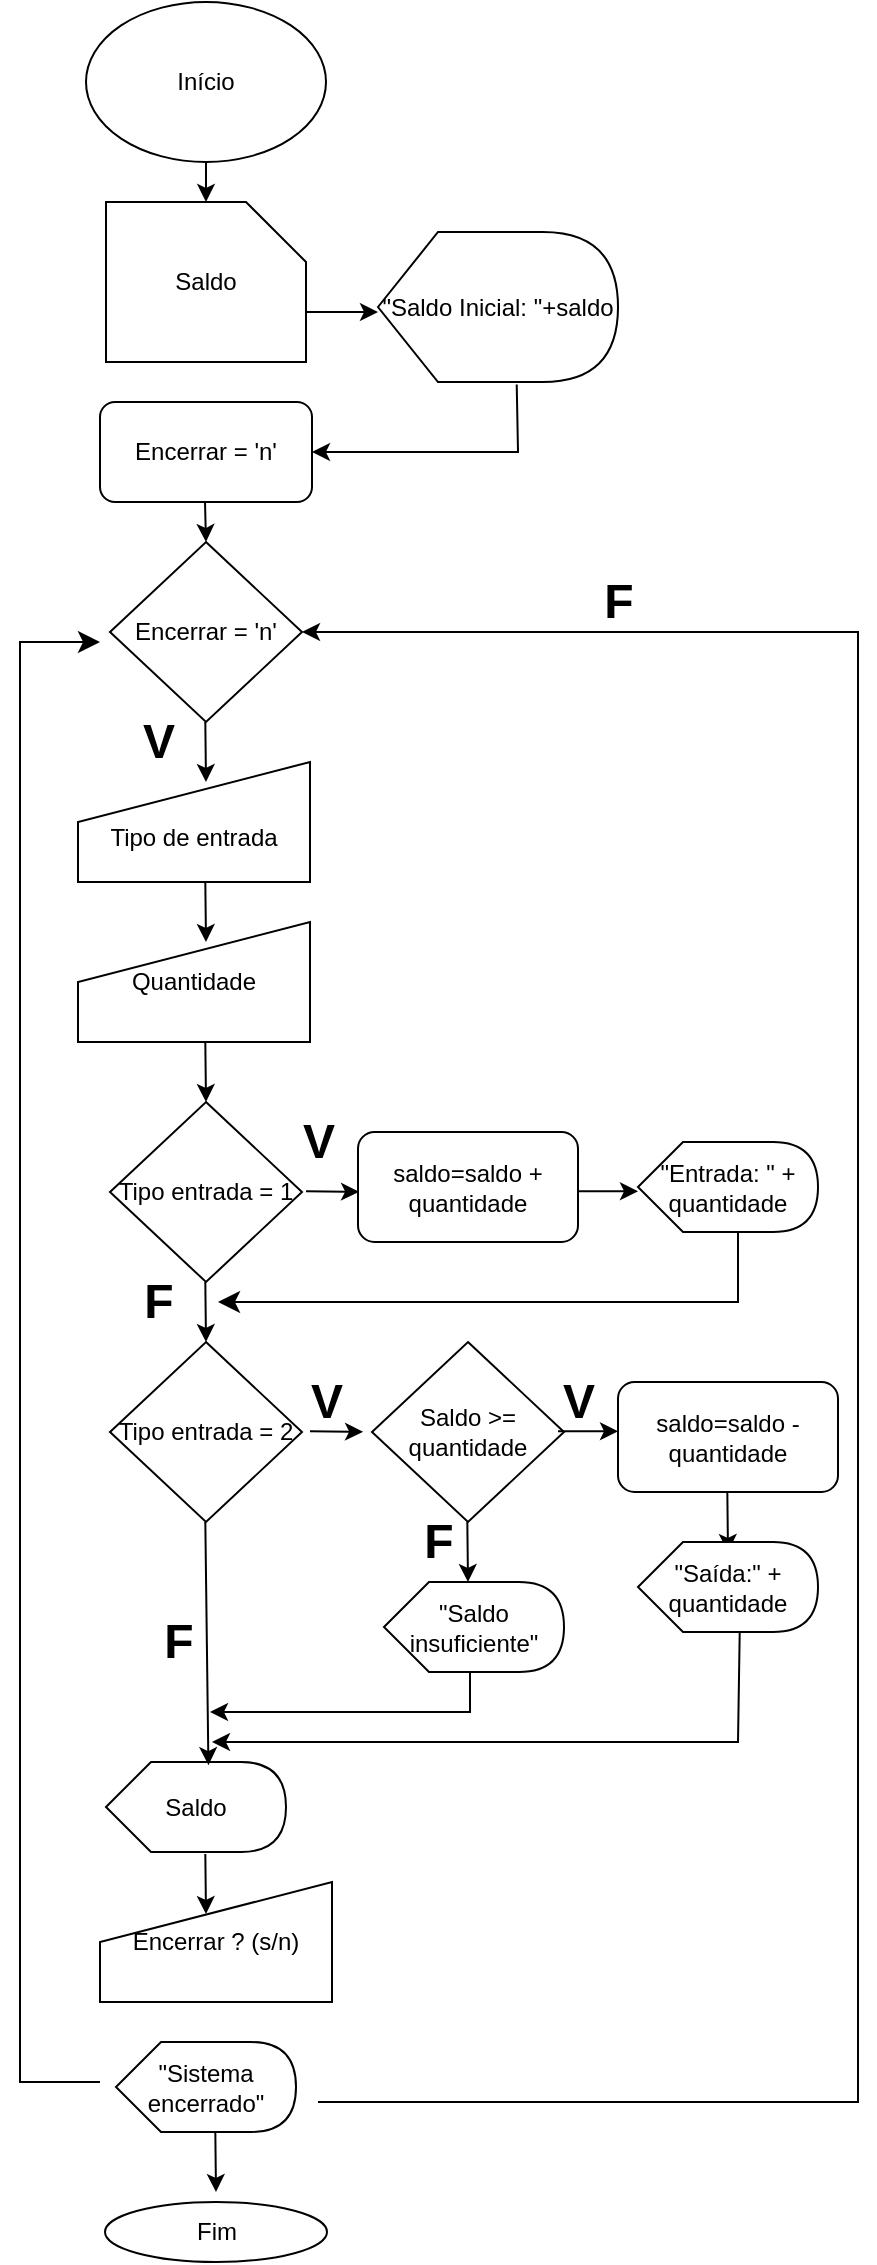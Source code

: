 <mxfile version="20.8.13" type="device"><diagram name="Página-1" id="epPxfC_bM-klKE0wkO6K"><mxGraphModel dx="933" dy="329" grid="1" gridSize="10" guides="1" tooltips="1" connect="1" arrows="1" fold="1" page="1" pageScale="1" pageWidth="827" pageHeight="1169" math="0" shadow="0"><root><mxCell id="0"/><mxCell id="1" parent="0"/><mxCell id="-RoiwP5ysMmHTHWir22J-1" value="Início" style="ellipse;whiteSpace=wrap;html=1;" vertex="1" parent="1"><mxGeometry x="294" y="240" width="120" height="80" as="geometry"/></mxCell><mxCell id="-RoiwP5ysMmHTHWir22J-5" value="" style="endArrow=classic;html=1;rounded=0;exitX=0.5;exitY=1;exitDx=0;exitDy=0;" edge="1" parent="1" source="-RoiwP5ysMmHTHWir22J-1"><mxGeometry width="50" height="50" relative="1" as="geometry"><mxPoint x="390" y="460" as="sourcePoint"/><mxPoint x="354" y="340" as="targetPoint"/></mxGeometry></mxCell><mxCell id="-RoiwP5ysMmHTHWir22J-6" value="Saldo" style="shape=card;whiteSpace=wrap;html=1;direction=south;" vertex="1" parent="1"><mxGeometry x="304" y="340" width="100" height="80" as="geometry"/></mxCell><mxCell id="-RoiwP5ysMmHTHWir22J-7" value="" style="endArrow=classic;html=1;rounded=0;exitX=0;exitY=0;exitDx=55;exitDy=0;exitPerimeter=0;" edge="1" parent="1" source="-RoiwP5ysMmHTHWir22J-6"><mxGeometry width="50" height="50" relative="1" as="geometry"><mxPoint x="410" y="390" as="sourcePoint"/><mxPoint x="440" y="395" as="targetPoint"/></mxGeometry></mxCell><mxCell id="-RoiwP5ysMmHTHWir22J-8" value="&quot;Saldo Inicial: &quot;+saldo" style="shape=display;whiteSpace=wrap;html=1;" vertex="1" parent="1"><mxGeometry x="440" y="355" width="120" height="75" as="geometry"/></mxCell><mxCell id="-RoiwP5ysMmHTHWir22J-12" value="" style="endArrow=classic;html=1;rounded=0;exitX=0.578;exitY=1.016;exitDx=0;exitDy=0;exitPerimeter=0;" edge="1" parent="1" source="-RoiwP5ysMmHTHWir22J-8" target="-RoiwP5ysMmHTHWir22J-13"><mxGeometry width="50" height="50" relative="1" as="geometry"><mxPoint x="510" y="420" as="sourcePoint"/><mxPoint x="360" y="480" as="targetPoint"/><Array as="points"><mxPoint x="510" y="465"/></Array></mxGeometry></mxCell><mxCell id="-RoiwP5ysMmHTHWir22J-13" value="Encerrar = 'n'" style="rounded=1;whiteSpace=wrap;html=1;" vertex="1" parent="1"><mxGeometry x="301" y="440" width="106" height="50" as="geometry"/></mxCell><mxCell id="-RoiwP5ysMmHTHWir22J-14" value="" style="endArrow=classic;html=1;rounded=0;" edge="1" parent="1"><mxGeometry width="50" height="50" relative="1" as="geometry"><mxPoint x="353.5" y="490" as="sourcePoint"/><mxPoint x="354" y="510" as="targetPoint"/></mxGeometry></mxCell><mxCell id="-RoiwP5ysMmHTHWir22J-17" value="Encerrar = 'n'" style="rhombus;whiteSpace=wrap;html=1;" vertex="1" parent="1"><mxGeometry x="306" y="510" width="96" height="90" as="geometry"/></mxCell><mxCell id="-RoiwP5ysMmHTHWir22J-18" value="&lt;br&gt;Tipo de entrada" style="shape=manualInput;whiteSpace=wrap;html=1;" vertex="1" parent="1"><mxGeometry x="290" y="620" width="116" height="60" as="geometry"/></mxCell><mxCell id="-RoiwP5ysMmHTHWir22J-21" value="" style="endArrow=classic;html=1;rounded=0;" edge="1" parent="1"><mxGeometry width="50" height="50" relative="1" as="geometry"><mxPoint x="353.66" y="600" as="sourcePoint"/><mxPoint x="354" y="630" as="targetPoint"/></mxGeometry></mxCell><mxCell id="-RoiwP5ysMmHTHWir22J-22" value="Quantidade" style="shape=manualInput;whiteSpace=wrap;html=1;" vertex="1" parent="1"><mxGeometry x="290" y="700" width="116" height="60" as="geometry"/></mxCell><mxCell id="-RoiwP5ysMmHTHWir22J-24" value="" style="endArrow=classic;html=1;rounded=0;" edge="1" parent="1"><mxGeometry width="50" height="50" relative="1" as="geometry"><mxPoint x="353.66" y="680" as="sourcePoint"/><mxPoint x="354" y="710" as="targetPoint"/></mxGeometry></mxCell><mxCell id="-RoiwP5ysMmHTHWir22J-25" value="Tipo entrada = 1" style="rhombus;whiteSpace=wrap;html=1;" vertex="1" parent="1"><mxGeometry x="306" y="790" width="96" height="90" as="geometry"/></mxCell><mxCell id="-RoiwP5ysMmHTHWir22J-27" value="" style="endArrow=classic;html=1;rounded=0;" edge="1" parent="1"><mxGeometry width="50" height="50" relative="1" as="geometry"><mxPoint x="353.66" y="760" as="sourcePoint"/><mxPoint x="354" y="790" as="targetPoint"/></mxGeometry></mxCell><mxCell id="-RoiwP5ysMmHTHWir22J-28" value="Tipo entrada = 2" style="rhombus;whiteSpace=wrap;html=1;" vertex="1" parent="1"><mxGeometry x="306" y="910" width="96" height="90" as="geometry"/></mxCell><mxCell id="-RoiwP5ysMmHTHWir22J-29" value="" style="endArrow=classic;html=1;rounded=0;" edge="1" parent="1"><mxGeometry width="50" height="50" relative="1" as="geometry"><mxPoint x="353.66" y="880" as="sourcePoint"/><mxPoint x="354" y="910" as="targetPoint"/></mxGeometry></mxCell><mxCell id="-RoiwP5ysMmHTHWir22J-30" value="saldo=saldo + quantidade" style="rounded=1;whiteSpace=wrap;html=1;" vertex="1" parent="1"><mxGeometry x="430" y="805" width="110" height="55" as="geometry"/></mxCell><mxCell id="-RoiwP5ysMmHTHWir22J-31" value="" style="endArrow=classic;html=1;rounded=0;entryX=-0.029;entryY=0.587;entryDx=0;entryDy=0;entryPerimeter=0;" edge="1" parent="1"><mxGeometry width="50" height="50" relative="1" as="geometry"><mxPoint x="404" y="834.66" as="sourcePoint"/><mxPoint x="430.52" y="834.88" as="targetPoint"/></mxGeometry></mxCell><mxCell id="-RoiwP5ysMmHTHWir22J-32" value="" style="endArrow=classic;html=1;rounded=0;" edge="1" parent="1"><mxGeometry width="50" height="50" relative="1" as="geometry"><mxPoint x="540" y="834.66" as="sourcePoint"/><mxPoint x="570" y="834.66" as="targetPoint"/></mxGeometry></mxCell><mxCell id="-RoiwP5ysMmHTHWir22J-33" value="&quot;Entrada: &quot; + quantidade" style="shape=display;whiteSpace=wrap;html=1;" vertex="1" parent="1"><mxGeometry x="570" y="810" width="90" height="45" as="geometry"/></mxCell><mxCell id="-RoiwP5ysMmHTHWir22J-34" value="Saldo &amp;gt;= quantidade" style="rhombus;whiteSpace=wrap;html=1;" vertex="1" parent="1"><mxGeometry x="437" y="910" width="96" height="90" as="geometry"/></mxCell><mxCell id="-RoiwP5ysMmHTHWir22J-35" value="saldo=saldo - quantidade" style="rounded=1;whiteSpace=wrap;html=1;" vertex="1" parent="1"><mxGeometry x="560" y="930" width="110" height="55" as="geometry"/></mxCell><mxCell id="-RoiwP5ysMmHTHWir22J-37" value="" style="endArrow=classic;html=1;rounded=0;" edge="1" parent="1"><mxGeometry width="50" height="50" relative="1" as="geometry"><mxPoint x="530" y="954.66" as="sourcePoint"/><mxPoint x="560" y="954.66" as="targetPoint"/></mxGeometry></mxCell><mxCell id="-RoiwP5ysMmHTHWir22J-38" value="" style="endArrow=classic;html=1;rounded=0;entryX=-0.029;entryY=0.587;entryDx=0;entryDy=0;entryPerimeter=0;" edge="1" parent="1"><mxGeometry width="50" height="50" relative="1" as="geometry"><mxPoint x="406" y="954.66" as="sourcePoint"/><mxPoint x="432.52" y="954.88" as="targetPoint"/></mxGeometry></mxCell><mxCell id="-RoiwP5ysMmHTHWir22J-39" value="" style="endArrow=classic;html=1;rounded=0;" edge="1" parent="1"><mxGeometry width="50" height="50" relative="1" as="geometry"><mxPoint x="614.66" y="985" as="sourcePoint"/><mxPoint x="615" y="1015" as="targetPoint"/></mxGeometry></mxCell><mxCell id="-RoiwP5ysMmHTHWir22J-40" value="&quot;Saída:&quot; + quantidade" style="shape=display;whiteSpace=wrap;html=1;" vertex="1" parent="1"><mxGeometry x="570" y="1010" width="90" height="45" as="geometry"/></mxCell><mxCell id="-RoiwP5ysMmHTHWir22J-42" value="" style="endArrow=classic;html=1;rounded=0;" edge="1" parent="1"><mxGeometry width="50" height="50" relative="1" as="geometry"><mxPoint x="484.66" y="1000" as="sourcePoint"/><mxPoint x="485" y="1030" as="targetPoint"/></mxGeometry></mxCell><mxCell id="-RoiwP5ysMmHTHWir22J-43" value="&quot;Saldo insuficiente&quot;" style="shape=display;whiteSpace=wrap;html=1;" vertex="1" parent="1"><mxGeometry x="443" y="1030" width="90" height="45" as="geometry"/></mxCell><mxCell id="-RoiwP5ysMmHTHWir22J-44" value="Saldo" style="shape=display;whiteSpace=wrap;html=1;" vertex="1" parent="1"><mxGeometry x="304" y="1120" width="90" height="45" as="geometry"/></mxCell><mxCell id="-RoiwP5ysMmHTHWir22J-45" value="" style="endArrow=classic;html=1;rounded=0;entryX=0.569;entryY=0.035;entryDx=0;entryDy=0;entryPerimeter=0;" edge="1" parent="1" target="-RoiwP5ysMmHTHWir22J-44"><mxGeometry width="50" height="50" relative="1" as="geometry"><mxPoint x="353.66" y="1000" as="sourcePoint"/><mxPoint x="354" y="1030" as="targetPoint"/></mxGeometry></mxCell><mxCell id="-RoiwP5ysMmHTHWir22J-46" value="Encerrar ? (s/n)" style="shape=manualInput;whiteSpace=wrap;html=1;" vertex="1" parent="1"><mxGeometry x="301" y="1180" width="116" height="60" as="geometry"/></mxCell><mxCell id="-RoiwP5ysMmHTHWir22J-48" value="" style="endArrow=classic;html=1;rounded=0;" edge="1" parent="1"><mxGeometry width="50" height="50" relative="1" as="geometry"><mxPoint x="353.66" y="1166" as="sourcePoint"/><mxPoint x="354" y="1196" as="targetPoint"/></mxGeometry></mxCell><mxCell id="-RoiwP5ysMmHTHWir22J-49" value="&quot;Sistema encerrado&quot;" style="shape=display;whiteSpace=wrap;html=1;" vertex="1" parent="1"><mxGeometry x="309" y="1260" width="90" height="45" as="geometry"/></mxCell><mxCell id="-RoiwP5ysMmHTHWir22J-51" value="" style="endArrow=classic;html=1;rounded=0;" edge="1" parent="1"><mxGeometry width="50" height="50" relative="1" as="geometry"><mxPoint x="358.66" y="1305" as="sourcePoint"/><mxPoint x="359" y="1335" as="targetPoint"/></mxGeometry></mxCell><mxCell id="-RoiwP5ysMmHTHWir22J-52" value="Fim" style="ellipse;whiteSpace=wrap;html=1;" vertex="1" parent="1"><mxGeometry x="303.5" y="1340" width="111" height="30" as="geometry"/></mxCell><mxCell id="-RoiwP5ysMmHTHWir22J-53" value="" style="edgeStyle=segmentEdgeStyle;endArrow=classic;html=1;curved=0;rounded=0;endSize=8;startSize=8;movable=1;resizable=1;rotatable=1;deletable=1;editable=1;connectable=1;" edge="1" parent="1"><mxGeometry width="50" height="50" relative="1" as="geometry"><mxPoint x="300" y="1280" as="sourcePoint"/><mxPoint x="301" y="560" as="targetPoint"/><Array as="points"><mxPoint x="301" y="1280"/><mxPoint x="261" y="1280"/><mxPoint x="261" y="560"/></Array></mxGeometry></mxCell><mxCell id="-RoiwP5ysMmHTHWir22J-54" value="" style="edgeStyle=segmentEdgeStyle;endArrow=classic;html=1;curved=0;rounded=0;endSize=8;startSize=8;" edge="1" parent="1" source="-RoiwP5ysMmHTHWir22J-33"><mxGeometry width="50" height="50" relative="1" as="geometry"><mxPoint x="620" y="870" as="sourcePoint"/><mxPoint x="360" y="890" as="targetPoint"/><Array as="points"><mxPoint x="620" y="890"/></Array></mxGeometry></mxCell><mxCell id="-RoiwP5ysMmHTHWir22J-58" value="" style="endArrow=classic;html=1;rounded=0;" edge="1" parent="1"><mxGeometry width="50" height="50" relative="1" as="geometry"><mxPoint x="486" y="1075" as="sourcePoint"/><mxPoint x="356" y="1095" as="targetPoint"/><Array as="points"><mxPoint x="486" y="1095"/></Array></mxGeometry></mxCell><mxCell id="-RoiwP5ysMmHTHWir22J-59" value="" style="endArrow=classic;html=1;rounded=0;exitX=0.565;exitY=1.007;exitDx=0;exitDy=0;exitPerimeter=0;" edge="1" parent="1" source="-RoiwP5ysMmHTHWir22J-40"><mxGeometry width="50" height="50" relative="1" as="geometry"><mxPoint x="627" y="1060" as="sourcePoint"/><mxPoint x="357" y="1110" as="targetPoint"/><Array as="points"><mxPoint x="620" y="1110"/><mxPoint x="487" y="1110"/></Array></mxGeometry></mxCell><mxCell id="-RoiwP5ysMmHTHWir22J-62" value="F" style="text;strokeColor=none;fillColor=none;html=1;fontSize=24;fontStyle=1;verticalAlign=middle;align=center;" vertex="1" parent="1"><mxGeometry x="510" y="520" width="100" height="40" as="geometry"/></mxCell><mxCell id="-RoiwP5ysMmHTHWir22J-63" value="" style="endArrow=classic;html=1;rounded=0;entryX=1;entryY=0.5;entryDx=0;entryDy=0;" edge="1" parent="1" target="-RoiwP5ysMmHTHWir22J-17"><mxGeometry width="50" height="50" relative="1" as="geometry"><mxPoint x="410" y="1290" as="sourcePoint"/><mxPoint x="740" y="500" as="targetPoint"/><Array as="points"><mxPoint x="680" y="1290"/><mxPoint x="680" y="555"/></Array></mxGeometry></mxCell><mxCell id="-RoiwP5ysMmHTHWir22J-65" value="V" style="text;strokeColor=none;fillColor=none;html=1;fontSize=24;fontStyle=1;verticalAlign=middle;align=center;" vertex="1" parent="1"><mxGeometry x="280" y="590" width="100" height="40" as="geometry"/></mxCell><mxCell id="-RoiwP5ysMmHTHWir22J-66" value="V" style="text;strokeColor=none;fillColor=none;html=1;fontSize=24;fontStyle=1;verticalAlign=middle;align=center;" vertex="1" parent="1"><mxGeometry x="360" y="790" width="100" height="40" as="geometry"/></mxCell><mxCell id="-RoiwP5ysMmHTHWir22J-67" value="F" style="text;strokeColor=none;fillColor=none;html=1;fontSize=24;fontStyle=1;verticalAlign=middle;align=center;" vertex="1" parent="1"><mxGeometry x="280" y="870" width="100" height="40" as="geometry"/></mxCell><mxCell id="-RoiwP5ysMmHTHWir22J-68" value="V" style="text;strokeColor=none;fillColor=none;html=1;fontSize=24;fontStyle=1;verticalAlign=middle;align=center;" vertex="1" parent="1"><mxGeometry x="364" y="920" width="100" height="40" as="geometry"/></mxCell><mxCell id="-RoiwP5ysMmHTHWir22J-69" value="V" style="text;strokeColor=none;fillColor=none;html=1;fontSize=24;fontStyle=1;verticalAlign=middle;align=center;" vertex="1" parent="1"><mxGeometry x="490" y="920" width="100" height="40" as="geometry"/></mxCell><mxCell id="-RoiwP5ysMmHTHWir22J-70" value="F" style="text;strokeColor=none;fillColor=none;html=1;fontSize=24;fontStyle=1;verticalAlign=middle;align=center;" vertex="1" parent="1"><mxGeometry x="420" y="990" width="100" height="40" as="geometry"/></mxCell><mxCell id="-RoiwP5ysMmHTHWir22J-71" value="F" style="text;strokeColor=none;fillColor=none;html=1;fontSize=24;fontStyle=1;verticalAlign=middle;align=center;" vertex="1" parent="1"><mxGeometry x="290" y="1040" width="100" height="40" as="geometry"/></mxCell></root></mxGraphModel></diagram></mxfile>